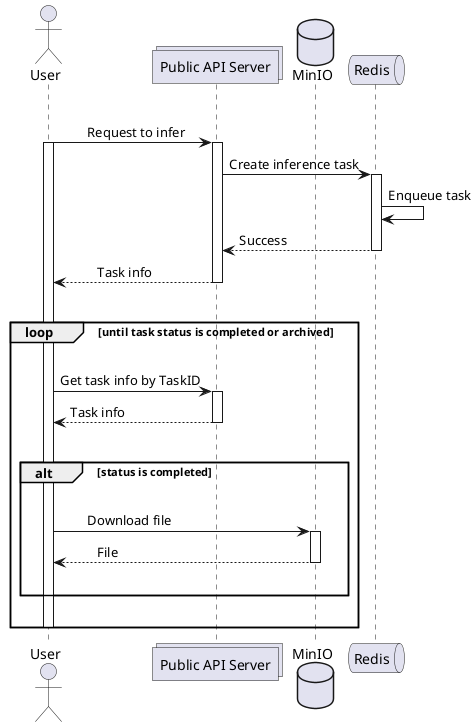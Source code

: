 @startuml

actor User

collections     "Public API Server"        as API
database        MinIO               as MinIO
queue           Redis               as Redis

|||
User -> API++: \tRequest to infer
    activate User
    API -> Redis++: Create inference task
        Redis -> Redis: Enqueue task
    return Success
return \tTask info
|||

loop until task status is completed or archived
|||
    User -> API++: Get task info by TaskID
    return Task info
    |||

    alt status is completed
        |||
        User -> MinIO++: \tDownload file
        return \tFile
        |||
    end
|||
deactivate User
end



@enduml
